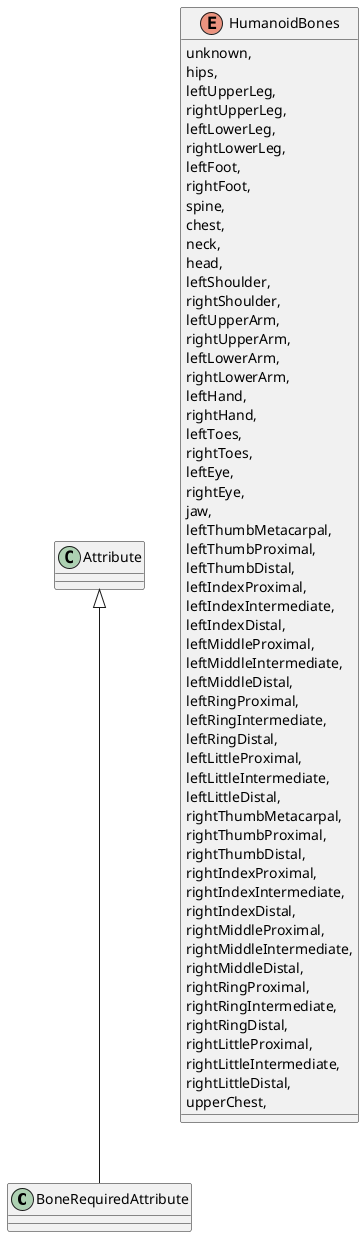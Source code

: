 @startuml
class BoneRequiredAttribute {
}
enum HumanoidBones {
    unknown,
    hips,
    leftUpperLeg,
    rightUpperLeg,
    leftLowerLeg,
    rightLowerLeg,
    leftFoot,
    rightFoot,
    spine,
    chest,
    neck,
    head,
    leftShoulder,
    rightShoulder,
    leftUpperArm,
    rightUpperArm,
    leftLowerArm,
    rightLowerArm,
    leftHand,
    rightHand,
    leftToes,
    rightToes,
    leftEye,
    rightEye,
    jaw,
    leftThumbMetacarpal,
    leftThumbProximal,
    leftThumbDistal,
    leftIndexProximal,
    leftIndexIntermediate,
    leftIndexDistal,
    leftMiddleProximal,
    leftMiddleIntermediate,
    leftMiddleDistal,
    leftRingProximal,
    leftRingIntermediate,
    leftRingDistal,
    leftLittleProximal,
    leftLittleIntermediate,
    leftLittleDistal,
    rightThumbMetacarpal,
    rightThumbProximal,
    rightThumbDistal,
    rightIndexProximal,
    rightIndexIntermediate,
    rightIndexDistal,
    rightMiddleProximal,
    rightMiddleIntermediate,
    rightMiddleDistal,
    rightRingProximal,
    rightRingIntermediate,
    rightRingDistal,
    rightLittleProximal,
    rightLittleIntermediate,
    rightLittleDistal,
    upperChest,
}
Attribute <|-- BoneRequiredAttribute
@enduml
